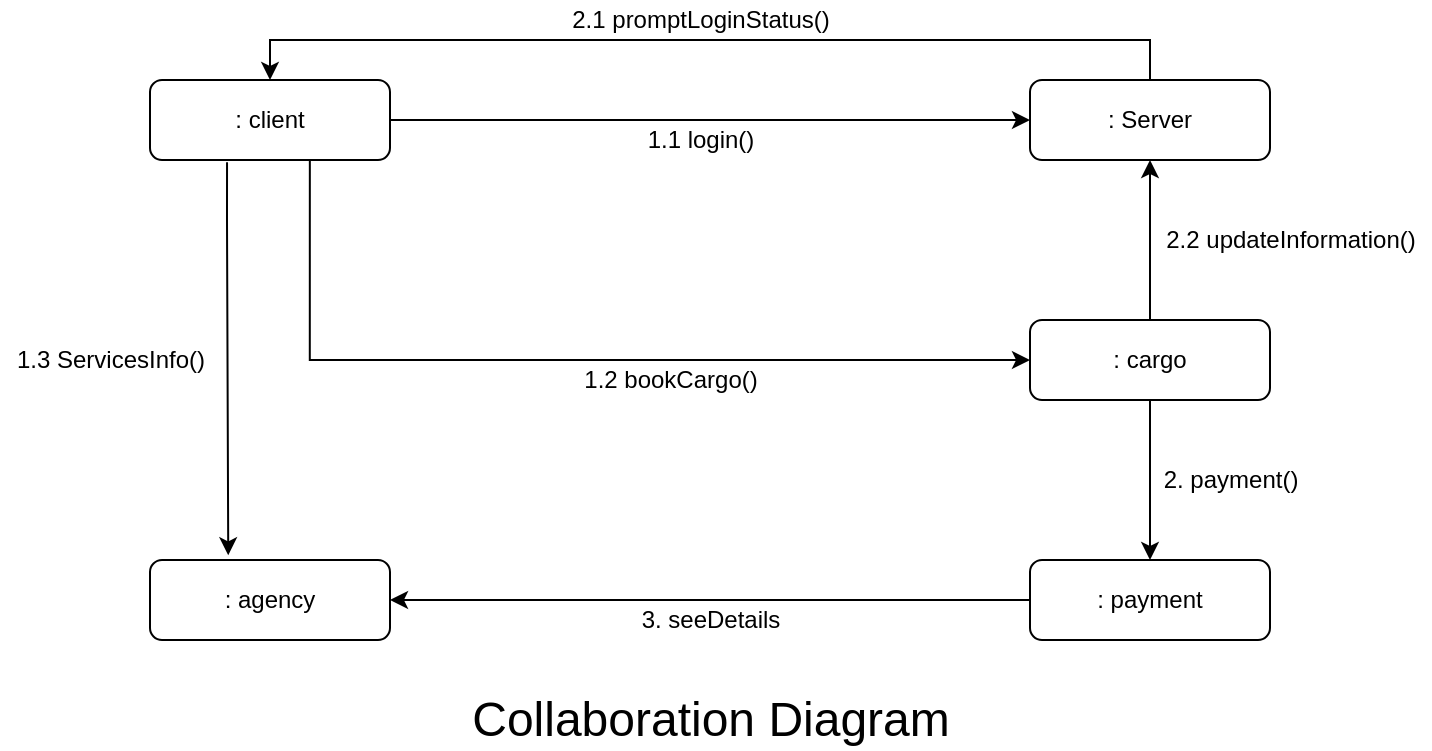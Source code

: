 <mxfile version="14.6.13" type="device"><diagram id="lFFM4yrL-7WW1GunLwxZ" name="Page-1"><mxGraphModel dx="886" dy="529" grid="1" gridSize="10" guides="1" tooltips="1" connect="1" arrows="1" fold="1" page="1" pageScale="1" pageWidth="1000" pageHeight="1000" math="0" shadow="0"><root><mxCell id="0"/><mxCell id="1" parent="0"/><mxCell id="FZD872TjQmWRyQfbHU4t-8" style="edgeStyle=orthogonalEdgeStyle;rounded=0;orthogonalLoop=1;jettySize=auto;html=1;entryX=0;entryY=0.5;entryDx=0;entryDy=0;exitX=1;exitY=0.5;exitDx=0;exitDy=0;" parent="1" source="FZD872TjQmWRyQfbHU4t-27" target="FZD872TjQmWRyQfbHU4t-7" edge="1"><mxGeometry relative="1" as="geometry"><mxPoint x="300" y="310.0" as="sourcePoint"/><Array as="points"><mxPoint x="400" y="370"/><mxPoint x="400" y="370"/></Array></mxGeometry></mxCell><mxCell id="FZD872TjQmWRyQfbHU4t-14" style="edgeStyle=orthogonalEdgeStyle;rounded=0;orthogonalLoop=1;jettySize=auto;html=1;exitX=0.666;exitY=1.008;exitDx=0;exitDy=0;exitPerimeter=0;" parent="1" source="FZD872TjQmWRyQfbHU4t-27" target="FZD872TjQmWRyQfbHU4t-10" edge="1"><mxGeometry relative="1" as="geometry"><mxPoint x="340" y="460" as="sourcePoint"/><Array as="points"><mxPoint x="300" y="490"/></Array></mxGeometry></mxCell><mxCell id="FZD872TjQmWRyQfbHU4t-31" style="edgeStyle=orthogonalEdgeStyle;rounded=0;orthogonalLoop=1;jettySize=auto;html=1;entryX=0.5;entryY=0;entryDx=0;entryDy=0;" parent="1" source="FZD872TjQmWRyQfbHU4t-7" target="FZD872TjQmWRyQfbHU4t-27" edge="1"><mxGeometry relative="1" as="geometry"><Array as="points"><mxPoint x="720" y="330"/><mxPoint x="280" y="330"/></Array></mxGeometry></mxCell><mxCell id="FZD872TjQmWRyQfbHU4t-33" style="edgeStyle=orthogonalEdgeStyle;rounded=0;orthogonalLoop=1;jettySize=auto;html=1;exitX=0.5;exitY=0;exitDx=0;exitDy=0;" parent="1" source="FZD872TjQmWRyQfbHU4t-10" target="FZD872TjQmWRyQfbHU4t-7" edge="1"><mxGeometry relative="1" as="geometry"/></mxCell><mxCell id="FZD872TjQmWRyQfbHU4t-7" value=": Server" style="rounded=1;whiteSpace=wrap;html=1;" parent="1" vertex="1"><mxGeometry x="660" y="350" width="120" height="40" as="geometry"/></mxCell><mxCell id="FZD872TjQmWRyQfbHU4t-9" value="1.1 login()" style="text;html=1;align=center;verticalAlign=middle;resizable=0;points=[];autosize=1;strokeColor=none;" parent="1" vertex="1"><mxGeometry x="460" y="370" width="70" height="20" as="geometry"/></mxCell><mxCell id="FZD872TjQmWRyQfbHU4t-16" style="edgeStyle=orthogonalEdgeStyle;rounded=0;orthogonalLoop=1;jettySize=auto;html=1;" parent="1" source="FZD872TjQmWRyQfbHU4t-10" target="FZD872TjQmWRyQfbHU4t-12" edge="1"><mxGeometry relative="1" as="geometry"/></mxCell><mxCell id="FZD872TjQmWRyQfbHU4t-10" value=": cargo" style="rounded=1;whiteSpace=wrap;html=1;" parent="1" vertex="1"><mxGeometry x="660" y="470" width="120" height="40" as="geometry"/></mxCell><mxCell id="FZD872TjQmWRyQfbHU4t-18" style="edgeStyle=orthogonalEdgeStyle;rounded=0;orthogonalLoop=1;jettySize=auto;html=1;entryX=1;entryY=0.5;entryDx=0;entryDy=0;" parent="1" source="FZD872TjQmWRyQfbHU4t-12" target="FZD872TjQmWRyQfbHU4t-13" edge="1"><mxGeometry relative="1" as="geometry"/></mxCell><mxCell id="FZD872TjQmWRyQfbHU4t-12" value=": payment" style="rounded=1;whiteSpace=wrap;html=1;" parent="1" vertex="1"><mxGeometry x="660" y="590" width="120" height="40" as="geometry"/></mxCell><mxCell id="FZD872TjQmWRyQfbHU4t-13" value=": agency" style="rounded=1;whiteSpace=wrap;html=1;" parent="1" vertex="1"><mxGeometry x="220" y="590" width="120" height="40" as="geometry"/></mxCell><mxCell id="FZD872TjQmWRyQfbHU4t-15" value="1.2 bookCargo()" style="text;html=1;align=center;verticalAlign=middle;resizable=0;points=[];autosize=1;strokeColor=none;" parent="1" vertex="1"><mxGeometry x="430" y="490" width="100" height="20" as="geometry"/></mxCell><mxCell id="FZD872TjQmWRyQfbHU4t-17" value="2. payment()" style="text;html=1;align=center;verticalAlign=middle;resizable=0;points=[];autosize=1;strokeColor=none;" parent="1" vertex="1"><mxGeometry x="720" y="540" width="80" height="20" as="geometry"/></mxCell><mxCell id="FZD872TjQmWRyQfbHU4t-19" value="3. seeDetails" style="text;html=1;align=center;verticalAlign=middle;resizable=0;points=[];autosize=1;strokeColor=none;" parent="1" vertex="1"><mxGeometry x="460" y="610" width="80" height="20" as="geometry"/></mxCell><mxCell id="FZD872TjQmWRyQfbHU4t-21" value="1.3 ServicesInfo()" style="text;html=1;align=center;verticalAlign=middle;resizable=0;points=[];autosize=1;strokeColor=none;" parent="1" vertex="1"><mxGeometry x="145" y="480" width="110" height="20" as="geometry"/></mxCell><mxCell id="FZD872TjQmWRyQfbHU4t-25" value="2.1 promptLoginStatus()" style="text;html=1;align=center;verticalAlign=middle;resizable=0;points=[];autosize=1;strokeColor=none;" parent="1" vertex="1"><mxGeometry x="425" y="310" width="140" height="20" as="geometry"/></mxCell><mxCell id="FZD872TjQmWRyQfbHU4t-28" style="edgeStyle=orthogonalEdgeStyle;rounded=0;orthogonalLoop=1;jettySize=auto;html=1;exitX=0.321;exitY=1.029;exitDx=0;exitDy=0;exitPerimeter=0;entryX=0.326;entryY=-0.059;entryDx=0;entryDy=0;entryPerimeter=0;" parent="1" source="FZD872TjQmWRyQfbHU4t-27" target="FZD872TjQmWRyQfbHU4t-13" edge="1"><mxGeometry relative="1" as="geometry"><mxPoint x="290" y="610" as="targetPoint"/><Array as="points"><mxPoint x="259" y="420"/><mxPoint x="259" y="420"/></Array></mxGeometry></mxCell><mxCell id="FZD872TjQmWRyQfbHU4t-27" value=": client" style="rounded=1;whiteSpace=wrap;html=1;" parent="1" vertex="1"><mxGeometry x="220" y="350" width="120" height="40" as="geometry"/></mxCell><mxCell id="FZD872TjQmWRyQfbHU4t-34" value="2.2 updateInformation()" style="text;html=1;align=center;verticalAlign=middle;resizable=0;points=[];autosize=1;strokeColor=none;" parent="1" vertex="1"><mxGeometry x="720" y="420" width="140" height="20" as="geometry"/></mxCell><mxCell id="gf6tjEcQ4ihSgJNRfyyI-1" value="&lt;font style=&quot;font-size: 24px&quot;&gt;Collaboration Diagram&lt;/font&gt;" style="text;html=1;align=center;verticalAlign=middle;resizable=0;points=[];autosize=1;strokeColor=none;" parent="1" vertex="1"><mxGeometry x="375" y="660" width="250" height="20" as="geometry"/></mxCell></root></mxGraphModel></diagram></mxfile>